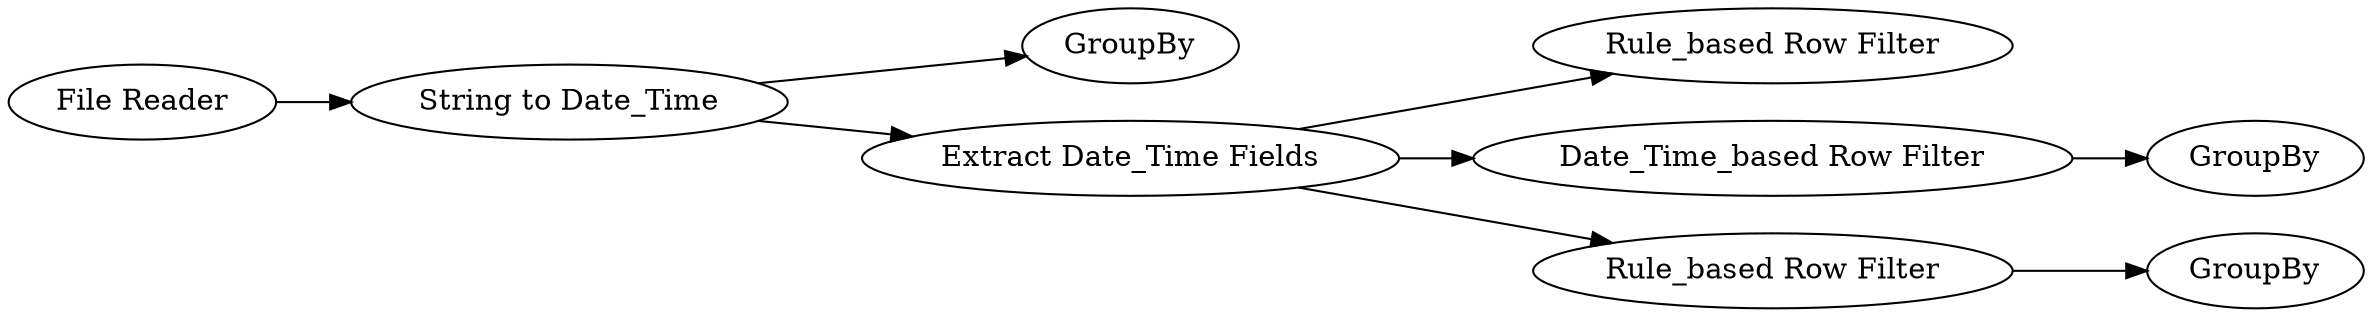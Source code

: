 digraph {
	"-6580990392693893301_6" [label=GroupBy]
	"-6580990392693893301_2" [label="String to Date_Time"]
	"-6580990392693893301_7" [label="Rule_based Row Filter"]
	"-6580990392693893301_8" [label="Date_Time_based Row Filter"]
	"-6580990392693893301_3" [label="Extract Date_Time Fields"]
	"-6580990392693893301_4" [label="Rule_based Row Filter"]
	"-6580990392693893301_5" [label=GroupBy]
	"-6580990392693893301_9" [label=GroupBy]
	"-6580990392693893301_1" [label="File Reader"]
	"-6580990392693893301_3" -> "-6580990392693893301_7"
	"-6580990392693893301_1" -> "-6580990392693893301_2"
	"-6580990392693893301_2" -> "-6580990392693893301_6"
	"-6580990392693893301_2" -> "-6580990392693893301_3"
	"-6580990392693893301_3" -> "-6580990392693893301_4"
	"-6580990392693893301_3" -> "-6580990392693893301_8"
	"-6580990392693893301_8" -> "-6580990392693893301_9"
	"-6580990392693893301_4" -> "-6580990392693893301_5"
	rankdir=LR
}
